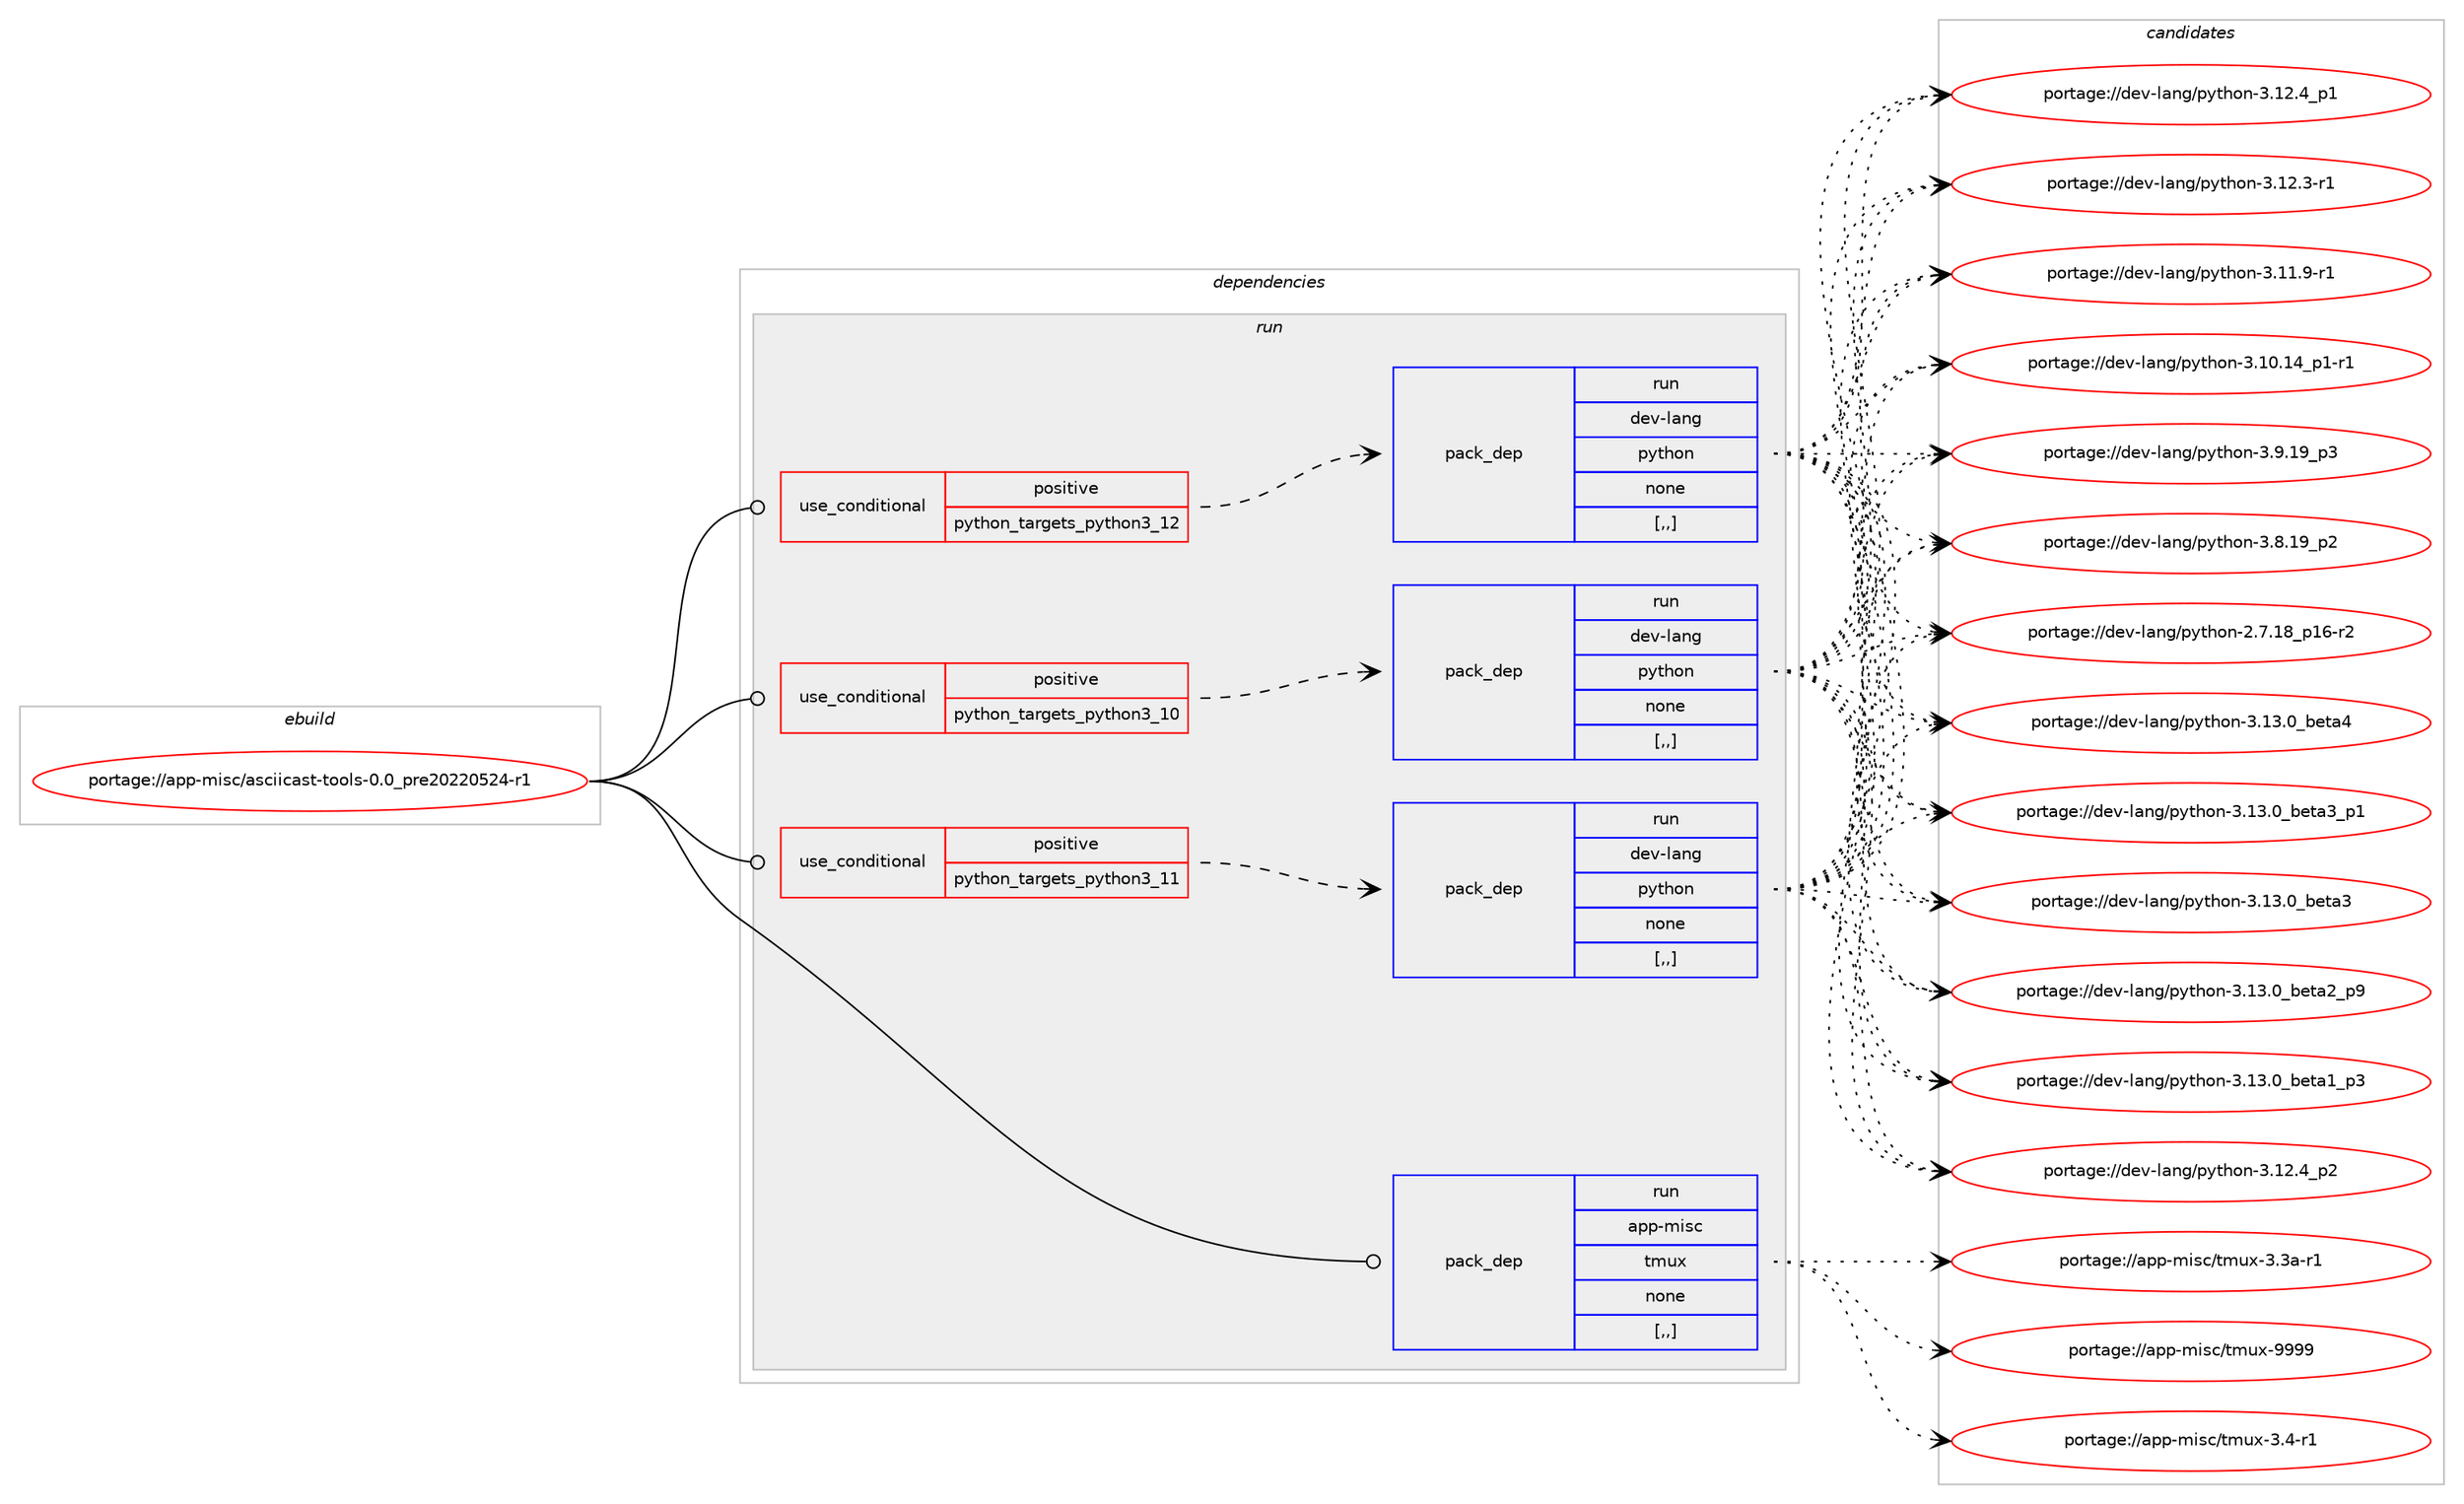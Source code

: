 digraph prolog {

# *************
# Graph options
# *************

newrank=true;
concentrate=true;
compound=true;
graph [rankdir=LR,fontname=Helvetica,fontsize=10,ranksep=1.5];#, ranksep=2.5, nodesep=0.2];
edge  [arrowhead=vee];
node  [fontname=Helvetica,fontsize=10];

# **********
# The ebuild
# **********

subgraph cluster_leftcol {
color=gray;
label=<<i>ebuild</i>>;
id [label="portage://app-misc/asciicast-tools-0.0_pre20220524-r1", color=red, width=4, href="../app-misc/asciicast-tools-0.0_pre20220524-r1.svg"];
}

# ****************
# The dependencies
# ****************

subgraph cluster_midcol {
color=gray;
label=<<i>dependencies</i>>;
subgraph cluster_compile {
fillcolor="#eeeeee";
style=filled;
label=<<i>compile</i>>;
}
subgraph cluster_compileandrun {
fillcolor="#eeeeee";
style=filled;
label=<<i>compile and run</i>>;
}
subgraph cluster_run {
fillcolor="#eeeeee";
style=filled;
label=<<i>run</i>>;
subgraph cond11636 {
dependency39962 [label=<<TABLE BORDER="0" CELLBORDER="1" CELLSPACING="0" CELLPADDING="4"><TR><TD ROWSPAN="3" CELLPADDING="10">use_conditional</TD></TR><TR><TD>positive</TD></TR><TR><TD>python_targets_python3_10</TD></TR></TABLE>>, shape=none, color=red];
subgraph pack27937 {
dependency39963 [label=<<TABLE BORDER="0" CELLBORDER="1" CELLSPACING="0" CELLPADDING="4" WIDTH="220"><TR><TD ROWSPAN="6" CELLPADDING="30">pack_dep</TD></TR><TR><TD WIDTH="110">run</TD></TR><TR><TD>dev-lang</TD></TR><TR><TD>python</TD></TR><TR><TD>none</TD></TR><TR><TD>[,,]</TD></TR></TABLE>>, shape=none, color=blue];
}
dependency39962:e -> dependency39963:w [weight=20,style="dashed",arrowhead="vee"];
}
id:e -> dependency39962:w [weight=20,style="solid",arrowhead="odot"];
subgraph cond11637 {
dependency39964 [label=<<TABLE BORDER="0" CELLBORDER="1" CELLSPACING="0" CELLPADDING="4"><TR><TD ROWSPAN="3" CELLPADDING="10">use_conditional</TD></TR><TR><TD>positive</TD></TR><TR><TD>python_targets_python3_11</TD></TR></TABLE>>, shape=none, color=red];
subgraph pack27938 {
dependency39965 [label=<<TABLE BORDER="0" CELLBORDER="1" CELLSPACING="0" CELLPADDING="4" WIDTH="220"><TR><TD ROWSPAN="6" CELLPADDING="30">pack_dep</TD></TR><TR><TD WIDTH="110">run</TD></TR><TR><TD>dev-lang</TD></TR><TR><TD>python</TD></TR><TR><TD>none</TD></TR><TR><TD>[,,]</TD></TR></TABLE>>, shape=none, color=blue];
}
dependency39964:e -> dependency39965:w [weight=20,style="dashed",arrowhead="vee"];
}
id:e -> dependency39964:w [weight=20,style="solid",arrowhead="odot"];
subgraph cond11638 {
dependency39966 [label=<<TABLE BORDER="0" CELLBORDER="1" CELLSPACING="0" CELLPADDING="4"><TR><TD ROWSPAN="3" CELLPADDING="10">use_conditional</TD></TR><TR><TD>positive</TD></TR><TR><TD>python_targets_python3_12</TD></TR></TABLE>>, shape=none, color=red];
subgraph pack27939 {
dependency39967 [label=<<TABLE BORDER="0" CELLBORDER="1" CELLSPACING="0" CELLPADDING="4" WIDTH="220"><TR><TD ROWSPAN="6" CELLPADDING="30">pack_dep</TD></TR><TR><TD WIDTH="110">run</TD></TR><TR><TD>dev-lang</TD></TR><TR><TD>python</TD></TR><TR><TD>none</TD></TR><TR><TD>[,,]</TD></TR></TABLE>>, shape=none, color=blue];
}
dependency39966:e -> dependency39967:w [weight=20,style="dashed",arrowhead="vee"];
}
id:e -> dependency39966:w [weight=20,style="solid",arrowhead="odot"];
subgraph pack27940 {
dependency39968 [label=<<TABLE BORDER="0" CELLBORDER="1" CELLSPACING="0" CELLPADDING="4" WIDTH="220"><TR><TD ROWSPAN="6" CELLPADDING="30">pack_dep</TD></TR><TR><TD WIDTH="110">run</TD></TR><TR><TD>app-misc</TD></TR><TR><TD>tmux</TD></TR><TR><TD>none</TD></TR><TR><TD>[,,]</TD></TR></TABLE>>, shape=none, color=blue];
}
id:e -> dependency39968:w [weight=20,style="solid",arrowhead="odot"];
}
}

# **************
# The candidates
# **************

subgraph cluster_choices {
rank=same;
color=gray;
label=<<i>candidates</i>>;

subgraph choice27937 {
color=black;
nodesep=1;
choice1001011184510897110103471121211161041111104551464951464895981011169752 [label="portage://dev-lang/python-3.13.0_beta4", color=red, width=4,href="../dev-lang/python-3.13.0_beta4.svg"];
choice10010111845108971101034711212111610411111045514649514648959810111697519511249 [label="portage://dev-lang/python-3.13.0_beta3_p1", color=red, width=4,href="../dev-lang/python-3.13.0_beta3_p1.svg"];
choice1001011184510897110103471121211161041111104551464951464895981011169751 [label="portage://dev-lang/python-3.13.0_beta3", color=red, width=4,href="../dev-lang/python-3.13.0_beta3.svg"];
choice10010111845108971101034711212111610411111045514649514648959810111697509511257 [label="portage://dev-lang/python-3.13.0_beta2_p9", color=red, width=4,href="../dev-lang/python-3.13.0_beta2_p9.svg"];
choice10010111845108971101034711212111610411111045514649514648959810111697499511251 [label="portage://dev-lang/python-3.13.0_beta1_p3", color=red, width=4,href="../dev-lang/python-3.13.0_beta1_p3.svg"];
choice100101118451089711010347112121116104111110455146495046529511250 [label="portage://dev-lang/python-3.12.4_p2", color=red, width=4,href="../dev-lang/python-3.12.4_p2.svg"];
choice100101118451089711010347112121116104111110455146495046529511249 [label="portage://dev-lang/python-3.12.4_p1", color=red, width=4,href="../dev-lang/python-3.12.4_p1.svg"];
choice100101118451089711010347112121116104111110455146495046514511449 [label="portage://dev-lang/python-3.12.3-r1", color=red, width=4,href="../dev-lang/python-3.12.3-r1.svg"];
choice100101118451089711010347112121116104111110455146494946574511449 [label="portage://dev-lang/python-3.11.9-r1", color=red, width=4,href="../dev-lang/python-3.11.9-r1.svg"];
choice100101118451089711010347112121116104111110455146494846495295112494511449 [label="portage://dev-lang/python-3.10.14_p1-r1", color=red, width=4,href="../dev-lang/python-3.10.14_p1-r1.svg"];
choice100101118451089711010347112121116104111110455146574649579511251 [label="portage://dev-lang/python-3.9.19_p3", color=red, width=4,href="../dev-lang/python-3.9.19_p3.svg"];
choice100101118451089711010347112121116104111110455146564649579511250 [label="portage://dev-lang/python-3.8.19_p2", color=red, width=4,href="../dev-lang/python-3.8.19_p2.svg"];
choice100101118451089711010347112121116104111110455046554649569511249544511450 [label="portage://dev-lang/python-2.7.18_p16-r2", color=red, width=4,href="../dev-lang/python-2.7.18_p16-r2.svg"];
dependency39963:e -> choice1001011184510897110103471121211161041111104551464951464895981011169752:w [style=dotted,weight="100"];
dependency39963:e -> choice10010111845108971101034711212111610411111045514649514648959810111697519511249:w [style=dotted,weight="100"];
dependency39963:e -> choice1001011184510897110103471121211161041111104551464951464895981011169751:w [style=dotted,weight="100"];
dependency39963:e -> choice10010111845108971101034711212111610411111045514649514648959810111697509511257:w [style=dotted,weight="100"];
dependency39963:e -> choice10010111845108971101034711212111610411111045514649514648959810111697499511251:w [style=dotted,weight="100"];
dependency39963:e -> choice100101118451089711010347112121116104111110455146495046529511250:w [style=dotted,weight="100"];
dependency39963:e -> choice100101118451089711010347112121116104111110455146495046529511249:w [style=dotted,weight="100"];
dependency39963:e -> choice100101118451089711010347112121116104111110455146495046514511449:w [style=dotted,weight="100"];
dependency39963:e -> choice100101118451089711010347112121116104111110455146494946574511449:w [style=dotted,weight="100"];
dependency39963:e -> choice100101118451089711010347112121116104111110455146494846495295112494511449:w [style=dotted,weight="100"];
dependency39963:e -> choice100101118451089711010347112121116104111110455146574649579511251:w [style=dotted,weight="100"];
dependency39963:e -> choice100101118451089711010347112121116104111110455146564649579511250:w [style=dotted,weight="100"];
dependency39963:e -> choice100101118451089711010347112121116104111110455046554649569511249544511450:w [style=dotted,weight="100"];
}
subgraph choice27938 {
color=black;
nodesep=1;
choice1001011184510897110103471121211161041111104551464951464895981011169752 [label="portage://dev-lang/python-3.13.0_beta4", color=red, width=4,href="../dev-lang/python-3.13.0_beta4.svg"];
choice10010111845108971101034711212111610411111045514649514648959810111697519511249 [label="portage://dev-lang/python-3.13.0_beta3_p1", color=red, width=4,href="../dev-lang/python-3.13.0_beta3_p1.svg"];
choice1001011184510897110103471121211161041111104551464951464895981011169751 [label="portage://dev-lang/python-3.13.0_beta3", color=red, width=4,href="../dev-lang/python-3.13.0_beta3.svg"];
choice10010111845108971101034711212111610411111045514649514648959810111697509511257 [label="portage://dev-lang/python-3.13.0_beta2_p9", color=red, width=4,href="../dev-lang/python-3.13.0_beta2_p9.svg"];
choice10010111845108971101034711212111610411111045514649514648959810111697499511251 [label="portage://dev-lang/python-3.13.0_beta1_p3", color=red, width=4,href="../dev-lang/python-3.13.0_beta1_p3.svg"];
choice100101118451089711010347112121116104111110455146495046529511250 [label="portage://dev-lang/python-3.12.4_p2", color=red, width=4,href="../dev-lang/python-3.12.4_p2.svg"];
choice100101118451089711010347112121116104111110455146495046529511249 [label="portage://dev-lang/python-3.12.4_p1", color=red, width=4,href="../dev-lang/python-3.12.4_p1.svg"];
choice100101118451089711010347112121116104111110455146495046514511449 [label="portage://dev-lang/python-3.12.3-r1", color=red, width=4,href="../dev-lang/python-3.12.3-r1.svg"];
choice100101118451089711010347112121116104111110455146494946574511449 [label="portage://dev-lang/python-3.11.9-r1", color=red, width=4,href="../dev-lang/python-3.11.9-r1.svg"];
choice100101118451089711010347112121116104111110455146494846495295112494511449 [label="portage://dev-lang/python-3.10.14_p1-r1", color=red, width=4,href="../dev-lang/python-3.10.14_p1-r1.svg"];
choice100101118451089711010347112121116104111110455146574649579511251 [label="portage://dev-lang/python-3.9.19_p3", color=red, width=4,href="../dev-lang/python-3.9.19_p3.svg"];
choice100101118451089711010347112121116104111110455146564649579511250 [label="portage://dev-lang/python-3.8.19_p2", color=red, width=4,href="../dev-lang/python-3.8.19_p2.svg"];
choice100101118451089711010347112121116104111110455046554649569511249544511450 [label="portage://dev-lang/python-2.7.18_p16-r2", color=red, width=4,href="../dev-lang/python-2.7.18_p16-r2.svg"];
dependency39965:e -> choice1001011184510897110103471121211161041111104551464951464895981011169752:w [style=dotted,weight="100"];
dependency39965:e -> choice10010111845108971101034711212111610411111045514649514648959810111697519511249:w [style=dotted,weight="100"];
dependency39965:e -> choice1001011184510897110103471121211161041111104551464951464895981011169751:w [style=dotted,weight="100"];
dependency39965:e -> choice10010111845108971101034711212111610411111045514649514648959810111697509511257:w [style=dotted,weight="100"];
dependency39965:e -> choice10010111845108971101034711212111610411111045514649514648959810111697499511251:w [style=dotted,weight="100"];
dependency39965:e -> choice100101118451089711010347112121116104111110455146495046529511250:w [style=dotted,weight="100"];
dependency39965:e -> choice100101118451089711010347112121116104111110455146495046529511249:w [style=dotted,weight="100"];
dependency39965:e -> choice100101118451089711010347112121116104111110455146495046514511449:w [style=dotted,weight="100"];
dependency39965:e -> choice100101118451089711010347112121116104111110455146494946574511449:w [style=dotted,weight="100"];
dependency39965:e -> choice100101118451089711010347112121116104111110455146494846495295112494511449:w [style=dotted,weight="100"];
dependency39965:e -> choice100101118451089711010347112121116104111110455146574649579511251:w [style=dotted,weight="100"];
dependency39965:e -> choice100101118451089711010347112121116104111110455146564649579511250:w [style=dotted,weight="100"];
dependency39965:e -> choice100101118451089711010347112121116104111110455046554649569511249544511450:w [style=dotted,weight="100"];
}
subgraph choice27939 {
color=black;
nodesep=1;
choice1001011184510897110103471121211161041111104551464951464895981011169752 [label="portage://dev-lang/python-3.13.0_beta4", color=red, width=4,href="../dev-lang/python-3.13.0_beta4.svg"];
choice10010111845108971101034711212111610411111045514649514648959810111697519511249 [label="portage://dev-lang/python-3.13.0_beta3_p1", color=red, width=4,href="../dev-lang/python-3.13.0_beta3_p1.svg"];
choice1001011184510897110103471121211161041111104551464951464895981011169751 [label="portage://dev-lang/python-3.13.0_beta3", color=red, width=4,href="../dev-lang/python-3.13.0_beta3.svg"];
choice10010111845108971101034711212111610411111045514649514648959810111697509511257 [label="portage://dev-lang/python-3.13.0_beta2_p9", color=red, width=4,href="../dev-lang/python-3.13.0_beta2_p9.svg"];
choice10010111845108971101034711212111610411111045514649514648959810111697499511251 [label="portage://dev-lang/python-3.13.0_beta1_p3", color=red, width=4,href="../dev-lang/python-3.13.0_beta1_p3.svg"];
choice100101118451089711010347112121116104111110455146495046529511250 [label="portage://dev-lang/python-3.12.4_p2", color=red, width=4,href="../dev-lang/python-3.12.4_p2.svg"];
choice100101118451089711010347112121116104111110455146495046529511249 [label="portage://dev-lang/python-3.12.4_p1", color=red, width=4,href="../dev-lang/python-3.12.4_p1.svg"];
choice100101118451089711010347112121116104111110455146495046514511449 [label="portage://dev-lang/python-3.12.3-r1", color=red, width=4,href="../dev-lang/python-3.12.3-r1.svg"];
choice100101118451089711010347112121116104111110455146494946574511449 [label="portage://dev-lang/python-3.11.9-r1", color=red, width=4,href="../dev-lang/python-3.11.9-r1.svg"];
choice100101118451089711010347112121116104111110455146494846495295112494511449 [label="portage://dev-lang/python-3.10.14_p1-r1", color=red, width=4,href="../dev-lang/python-3.10.14_p1-r1.svg"];
choice100101118451089711010347112121116104111110455146574649579511251 [label="portage://dev-lang/python-3.9.19_p3", color=red, width=4,href="../dev-lang/python-3.9.19_p3.svg"];
choice100101118451089711010347112121116104111110455146564649579511250 [label="portage://dev-lang/python-3.8.19_p2", color=red, width=4,href="../dev-lang/python-3.8.19_p2.svg"];
choice100101118451089711010347112121116104111110455046554649569511249544511450 [label="portage://dev-lang/python-2.7.18_p16-r2", color=red, width=4,href="../dev-lang/python-2.7.18_p16-r2.svg"];
dependency39967:e -> choice1001011184510897110103471121211161041111104551464951464895981011169752:w [style=dotted,weight="100"];
dependency39967:e -> choice10010111845108971101034711212111610411111045514649514648959810111697519511249:w [style=dotted,weight="100"];
dependency39967:e -> choice1001011184510897110103471121211161041111104551464951464895981011169751:w [style=dotted,weight="100"];
dependency39967:e -> choice10010111845108971101034711212111610411111045514649514648959810111697509511257:w [style=dotted,weight="100"];
dependency39967:e -> choice10010111845108971101034711212111610411111045514649514648959810111697499511251:w [style=dotted,weight="100"];
dependency39967:e -> choice100101118451089711010347112121116104111110455146495046529511250:w [style=dotted,weight="100"];
dependency39967:e -> choice100101118451089711010347112121116104111110455146495046529511249:w [style=dotted,weight="100"];
dependency39967:e -> choice100101118451089711010347112121116104111110455146495046514511449:w [style=dotted,weight="100"];
dependency39967:e -> choice100101118451089711010347112121116104111110455146494946574511449:w [style=dotted,weight="100"];
dependency39967:e -> choice100101118451089711010347112121116104111110455146494846495295112494511449:w [style=dotted,weight="100"];
dependency39967:e -> choice100101118451089711010347112121116104111110455146574649579511251:w [style=dotted,weight="100"];
dependency39967:e -> choice100101118451089711010347112121116104111110455146564649579511250:w [style=dotted,weight="100"];
dependency39967:e -> choice100101118451089711010347112121116104111110455046554649569511249544511450:w [style=dotted,weight="100"];
}
subgraph choice27940 {
color=black;
nodesep=1;
choice971121124510910511599471161091171204557575757 [label="portage://app-misc/tmux-9999", color=red, width=4,href="../app-misc/tmux-9999.svg"];
choice97112112451091051159947116109117120455146524511449 [label="portage://app-misc/tmux-3.4-r1", color=red, width=4,href="../app-misc/tmux-3.4-r1.svg"];
choice9711211245109105115994711610911712045514651974511449 [label="portage://app-misc/tmux-3.3a-r1", color=red, width=4,href="../app-misc/tmux-3.3a-r1.svg"];
dependency39968:e -> choice971121124510910511599471161091171204557575757:w [style=dotted,weight="100"];
dependency39968:e -> choice97112112451091051159947116109117120455146524511449:w [style=dotted,weight="100"];
dependency39968:e -> choice9711211245109105115994711610911712045514651974511449:w [style=dotted,weight="100"];
}
}

}
